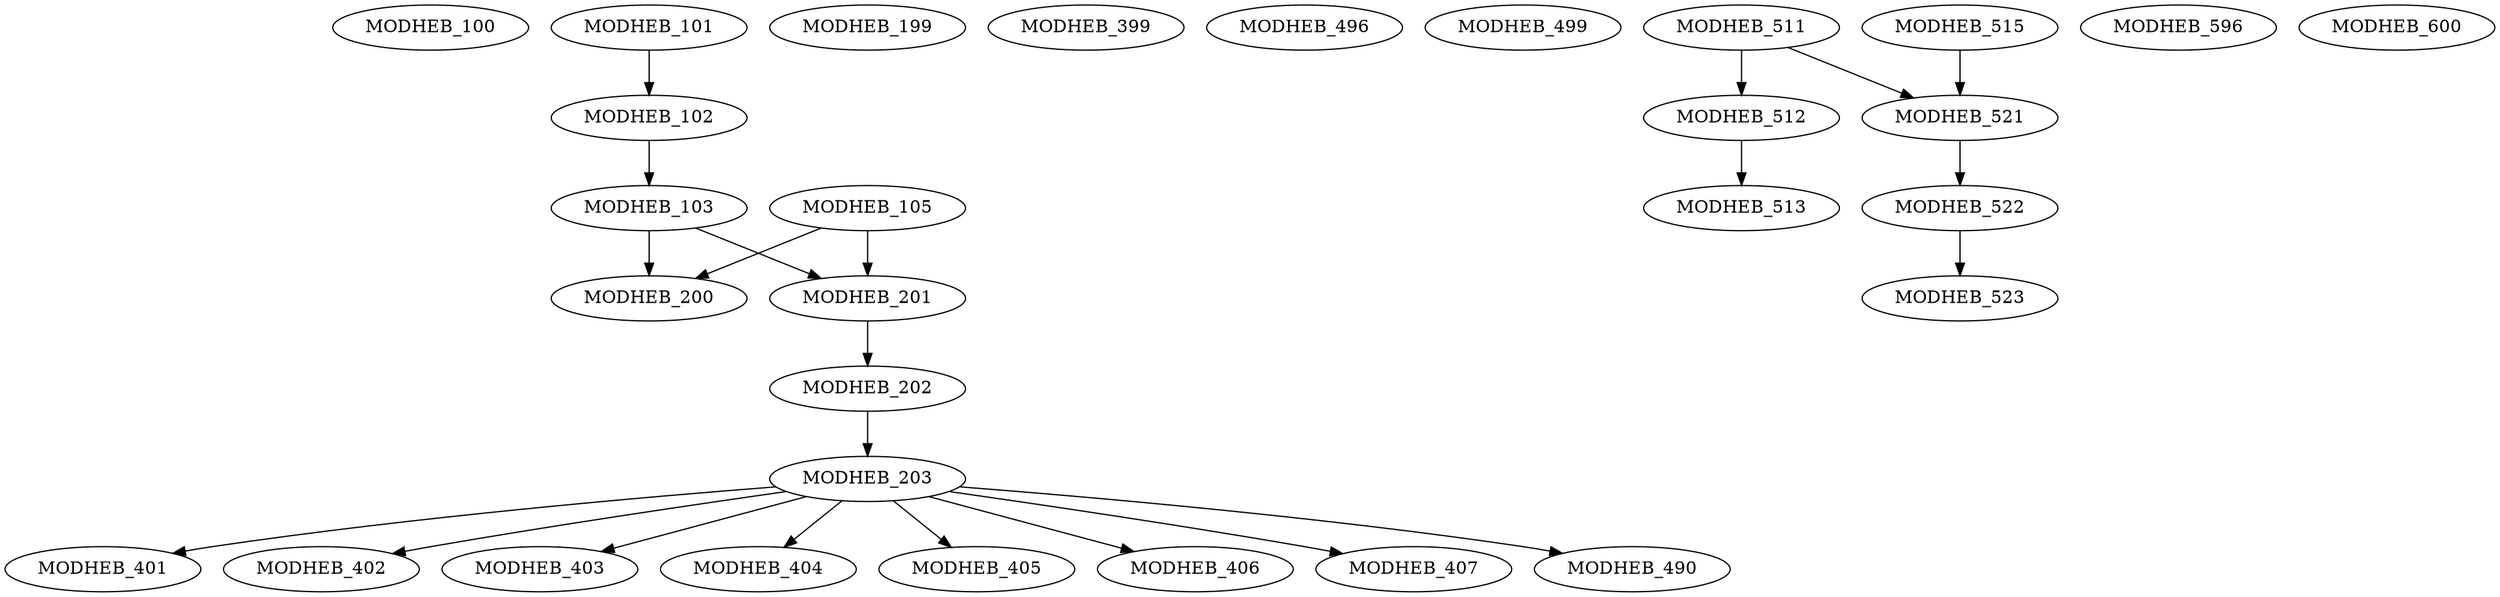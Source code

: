 digraph G {
    MODHEB_100;
    MODHEB_101;
    edge [color=black];
    MODHEB_101 -> MODHEB_102;
    edge [color=black];
    MODHEB_102 -> MODHEB_103;
    MODHEB_105;
    MODHEB_199;
    edge [color=black];
    MODHEB_103 -> MODHEB_200;
    MODHEB_105 -> MODHEB_200;
    edge [color=black];
    MODHEB_103 -> MODHEB_201;
    MODHEB_105 -> MODHEB_201;
    edge [color=black];
    MODHEB_201 -> MODHEB_202;
    edge [color=black];
    MODHEB_202 -> MODHEB_203;
    MODHEB_399;
    edge [color=black];
    MODHEB_203 -> MODHEB_401;
    edge [color=black];
    MODHEB_203 -> MODHEB_402;
    edge [color=black];
    MODHEB_203 -> MODHEB_403;
    edge [color=black];
    MODHEB_203 -> MODHEB_404;
    edge [color=black];
    MODHEB_203 -> MODHEB_405;
    edge [color=black];
    MODHEB_203 -> MODHEB_406;
    edge [color=black];
    MODHEB_203 -> MODHEB_407;
    edge [color=black];
    MODHEB_203 -> MODHEB_490;
    MODHEB_496;
    MODHEB_499;
    MODHEB_511;
    edge [color=black];
    MODHEB_511 -> MODHEB_512;
    edge [color=black];
    MODHEB_512 -> MODHEB_513;
    MODHEB_515;
    edge [color=black];
    MODHEB_511 -> MODHEB_521;
    MODHEB_515 -> MODHEB_521;
    edge [color=black];
    MODHEB_521 -> MODHEB_522;
    edge [color=black];
    MODHEB_522 -> MODHEB_523;
    MODHEB_596;
    MODHEB_600;
}
